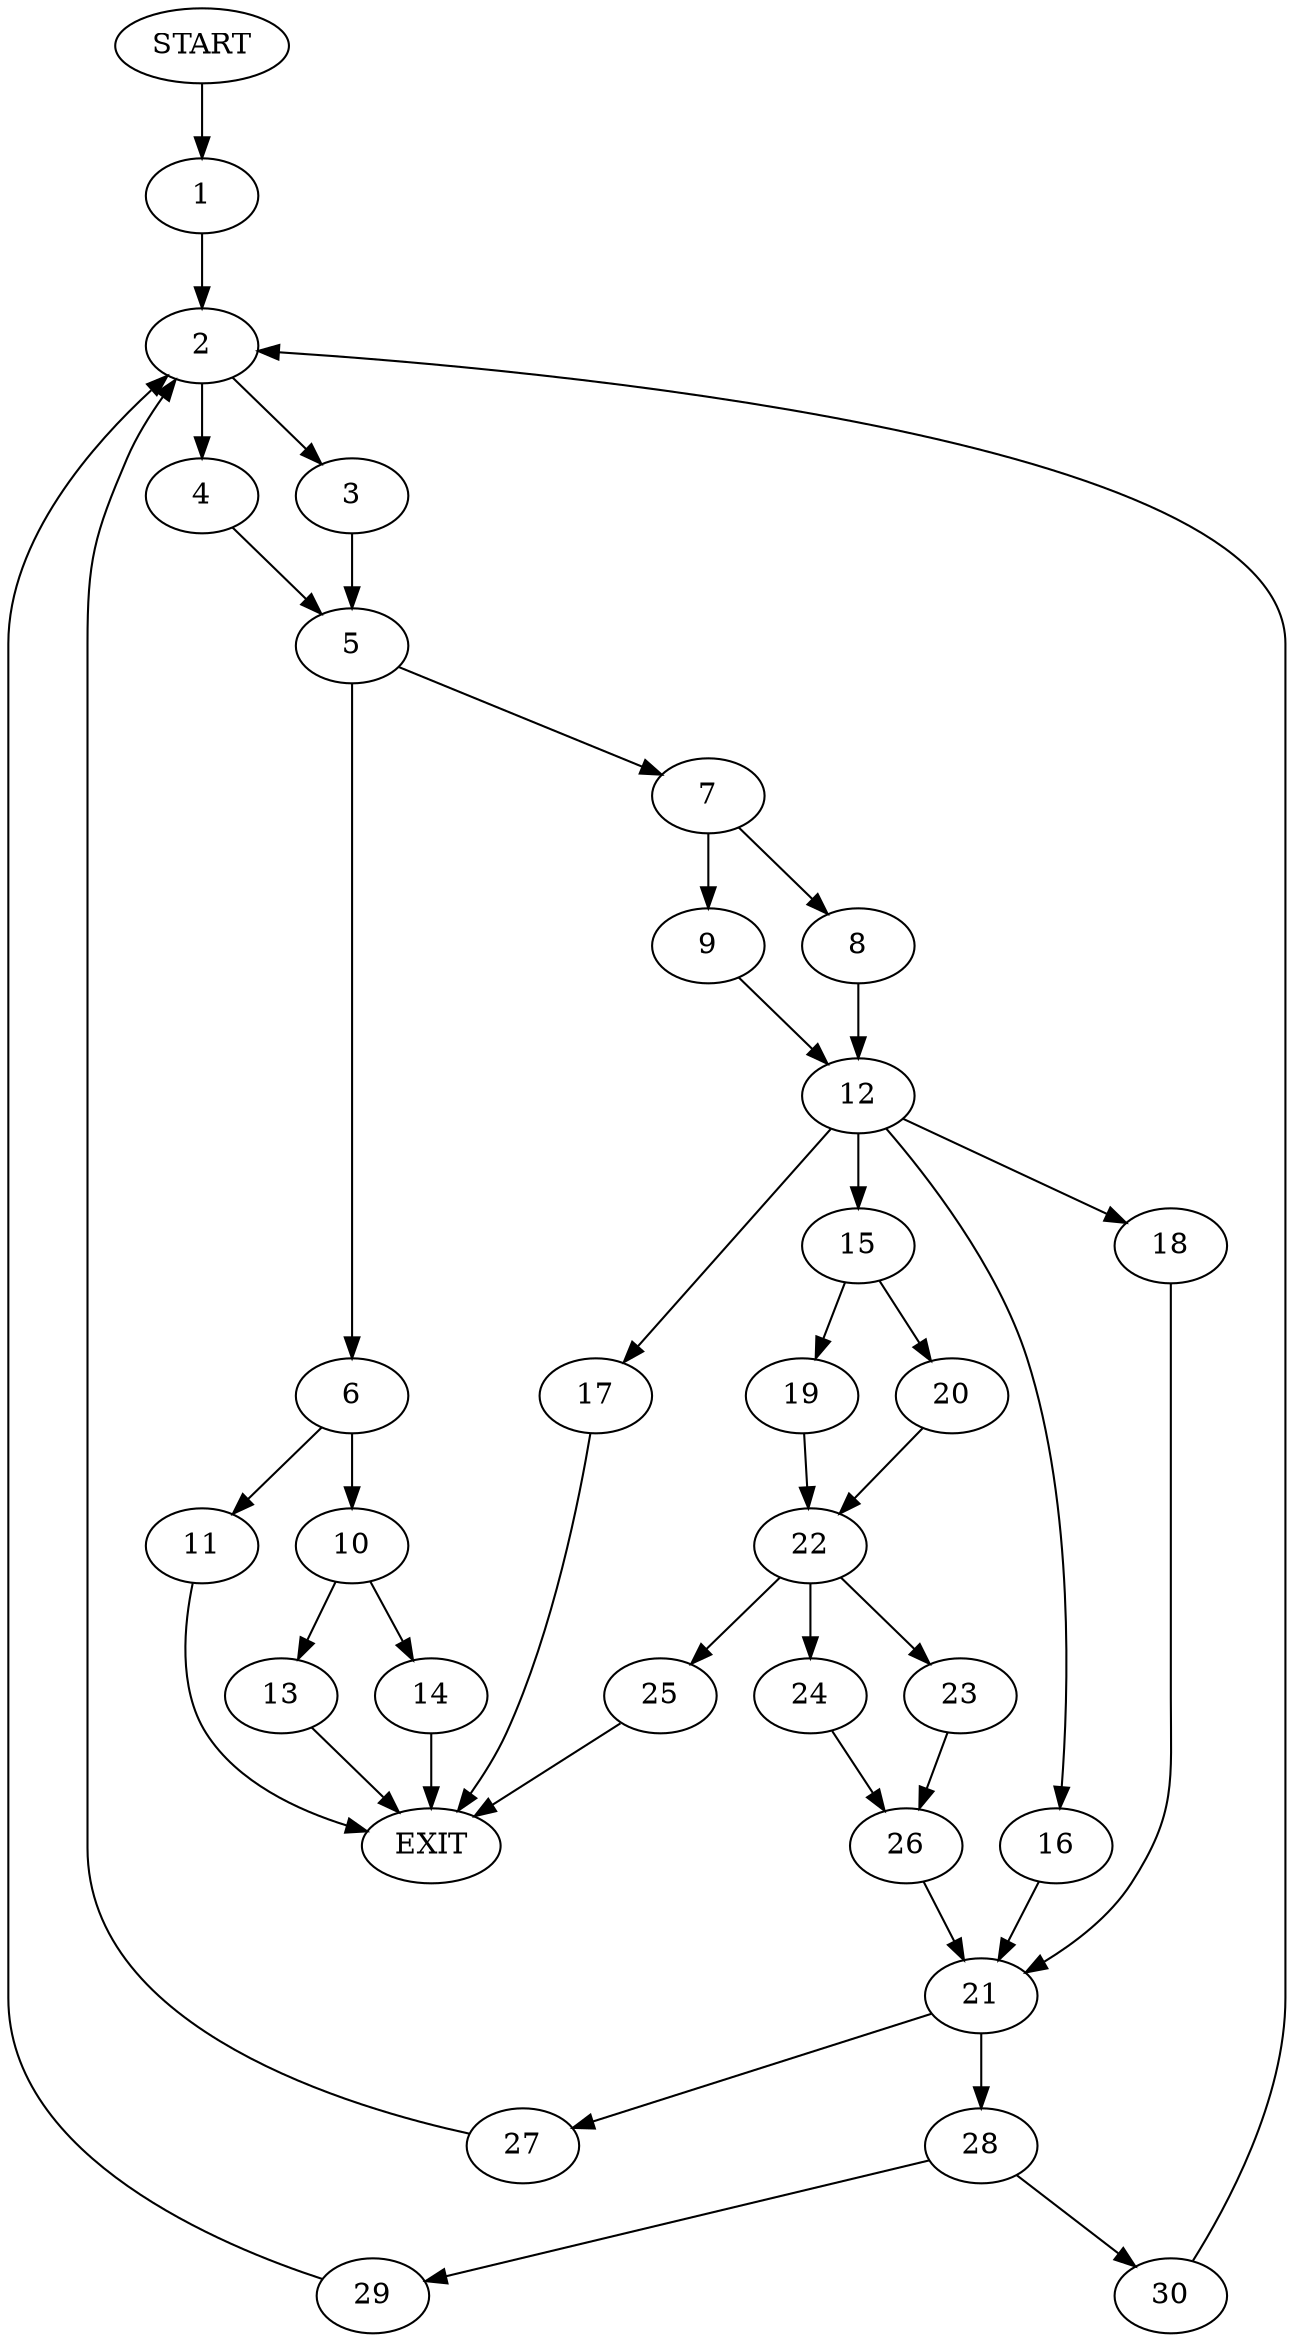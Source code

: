 digraph {
0 [label="START"]
31 [label="EXIT"]
0 -> 1
1 -> 2
2 -> 3
2 -> 4
3 -> 5
4 -> 5
5 -> 6
5 -> 7
7 -> 8
7 -> 9
6 -> 10
6 -> 11
8 -> 12
9 -> 12
10 -> 13
10 -> 14
11 -> 31
12 -> 15
12 -> 16
12 -> 17
12 -> 18
15 -> 19
15 -> 20
17 -> 31
18 -> 21
16 -> 21
19 -> 22
20 -> 22
22 -> 23
22 -> 24
22 -> 25
23 -> 26
25 -> 31
24 -> 26
26 -> 21
21 -> 27
21 -> 28
27 -> 2
28 -> 29
28 -> 30
29 -> 2
30 -> 2
13 -> 31
14 -> 31
}
